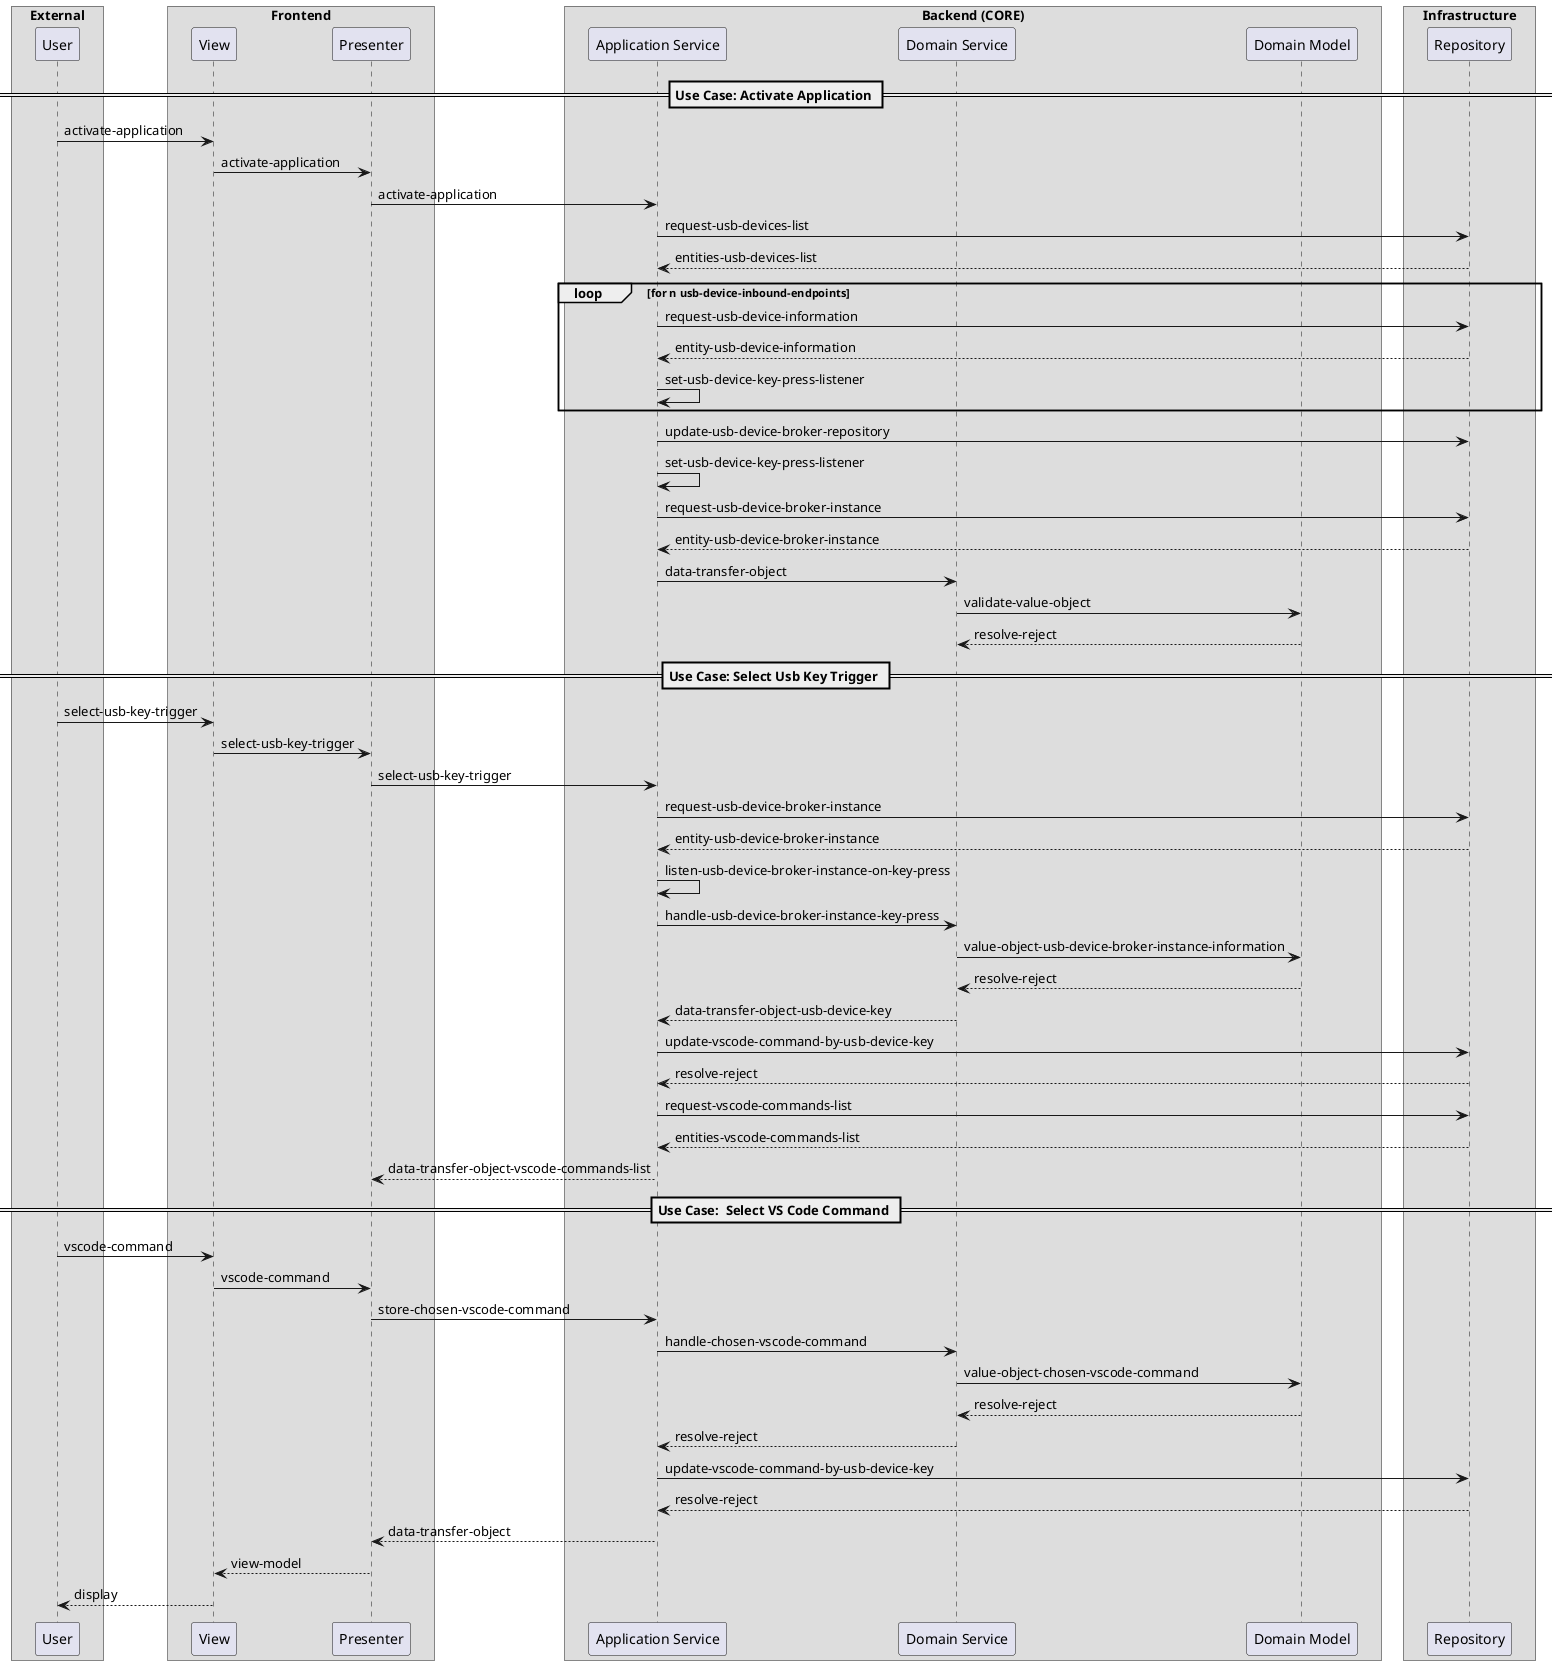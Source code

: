 @startuml
skinparam ParticipantPadding 20
skinparam BoxPadding 10

box "External"
participant "User"
end box

box "Frontend"
participant View
participant Presenter
end box

box "Backend (CORE)"
participant "Application Service"
participant "Domain Service"
participant "Domain Model"
endBox

box "Infrastructure"
participant Repository
end box
''''''''''''''''''''''''''''''''''''''''''''''''''''''''''''''''''''''''''''''''''''''''''''''''''''''''''''''''''''


















== Use Case: Activate Application ==

User -> View : activate-application

View -> Presenter : activate-application

Presenter -> "Application Service" : activate-application

"Application Service" ->  Repository : request-usb-devices-list
"Application Service" <-- Repository : entities-usb-devices-list

loop for n usb-device-inbound-endpoints
"Application Service" ->  Repository : request-usb-device-information
"Application Service" <-- Repository : entity-usb-device-information
"Application Service" -> "Application Service" : set-usb-device-key-press-listener
end

"Application Service" ->  Repository : update-usb-device-broker-repository

"Application Service" ->  "Application Service" : set-usb-device-key-press-listener

"Application Service" ->  Repository : request-usb-device-broker-instance
"Application Service" <-- Repository : entity-usb-device-broker-instance

"Application Service" -> "Domain Service" : data-transfer-object

"Domain Service" ->  "Domain Model" : validate-value-object
"Domain Service" <-- "Domain Model" : resolve-reject
''''''''''''''''''''''''''''''''''''''''''''''''''''''''''''''''''''''''''''''''''''''''''''''''''''''''''''''''''''

















== Use Case: Select Usb Key Trigger ==

User -> View : select-usb-key-trigger

View -> Presenter : select-usb-key-trigger

Presenter -> "Application Service" : select-usb-key-trigger

"Application Service" ->  Repository : request-usb-device-broker-instance
"Application Service" <-- Repository : entity-usb-device-broker-instance

"Application Service" -> "Application Service" : listen-usb-device-broker-instance-on-key-press

"Application Service" -> "Domain Service" : handle-usb-device-broker-instance-key-press

"Domain Service" ->  "Domain Model" : value-object-usb-device-broker-instance-information
"Domain Service" <-- "Domain Model" : resolve-reject

"Application Service" <-- "Domain Service" : data-transfer-object-usb-device-key

"Application Service" -> Repository : update-vscode-command-by-usb-device-key
"Application Service" <-- Repository : resolve-reject

"Application Service" -> Repository : request-vscode-commands-list
"Application Service" <-- Repository : entities-vscode-commands-list

Presenter <-- "Application Service" : data-transfer-object-vscode-commands-list
''''''''''''''''''''''''''''''''''''''''''''''''''''''''''''''''''''''''''''''''''''''''''''''''''''''''''''''''''''


















== Use Case:  Select VS Code Command ==

User -> View : vscode-command

View -> Presenter : vscode-command

Presenter -> "Application Service" : store-chosen-vscode-command

"Application Service" -> "Domain Service" : handle-chosen-vscode-command

"Domain Service" ->  "Domain Model" : value-object-chosen-vscode-command
"Domain Service" <-- "Domain Model" : resolve-reject

"Application Service" <-- "Domain Service" : resolve-reject

"Application Service" ->  "Repository" : update-vscode-command-by-usb-device-key
"Application Service" <-- "Repository" : resolve-reject

Presenter <-- "Application Service" : data-transfer-object

View <-- Presenter : view-model

User <-- View : display

@enduml